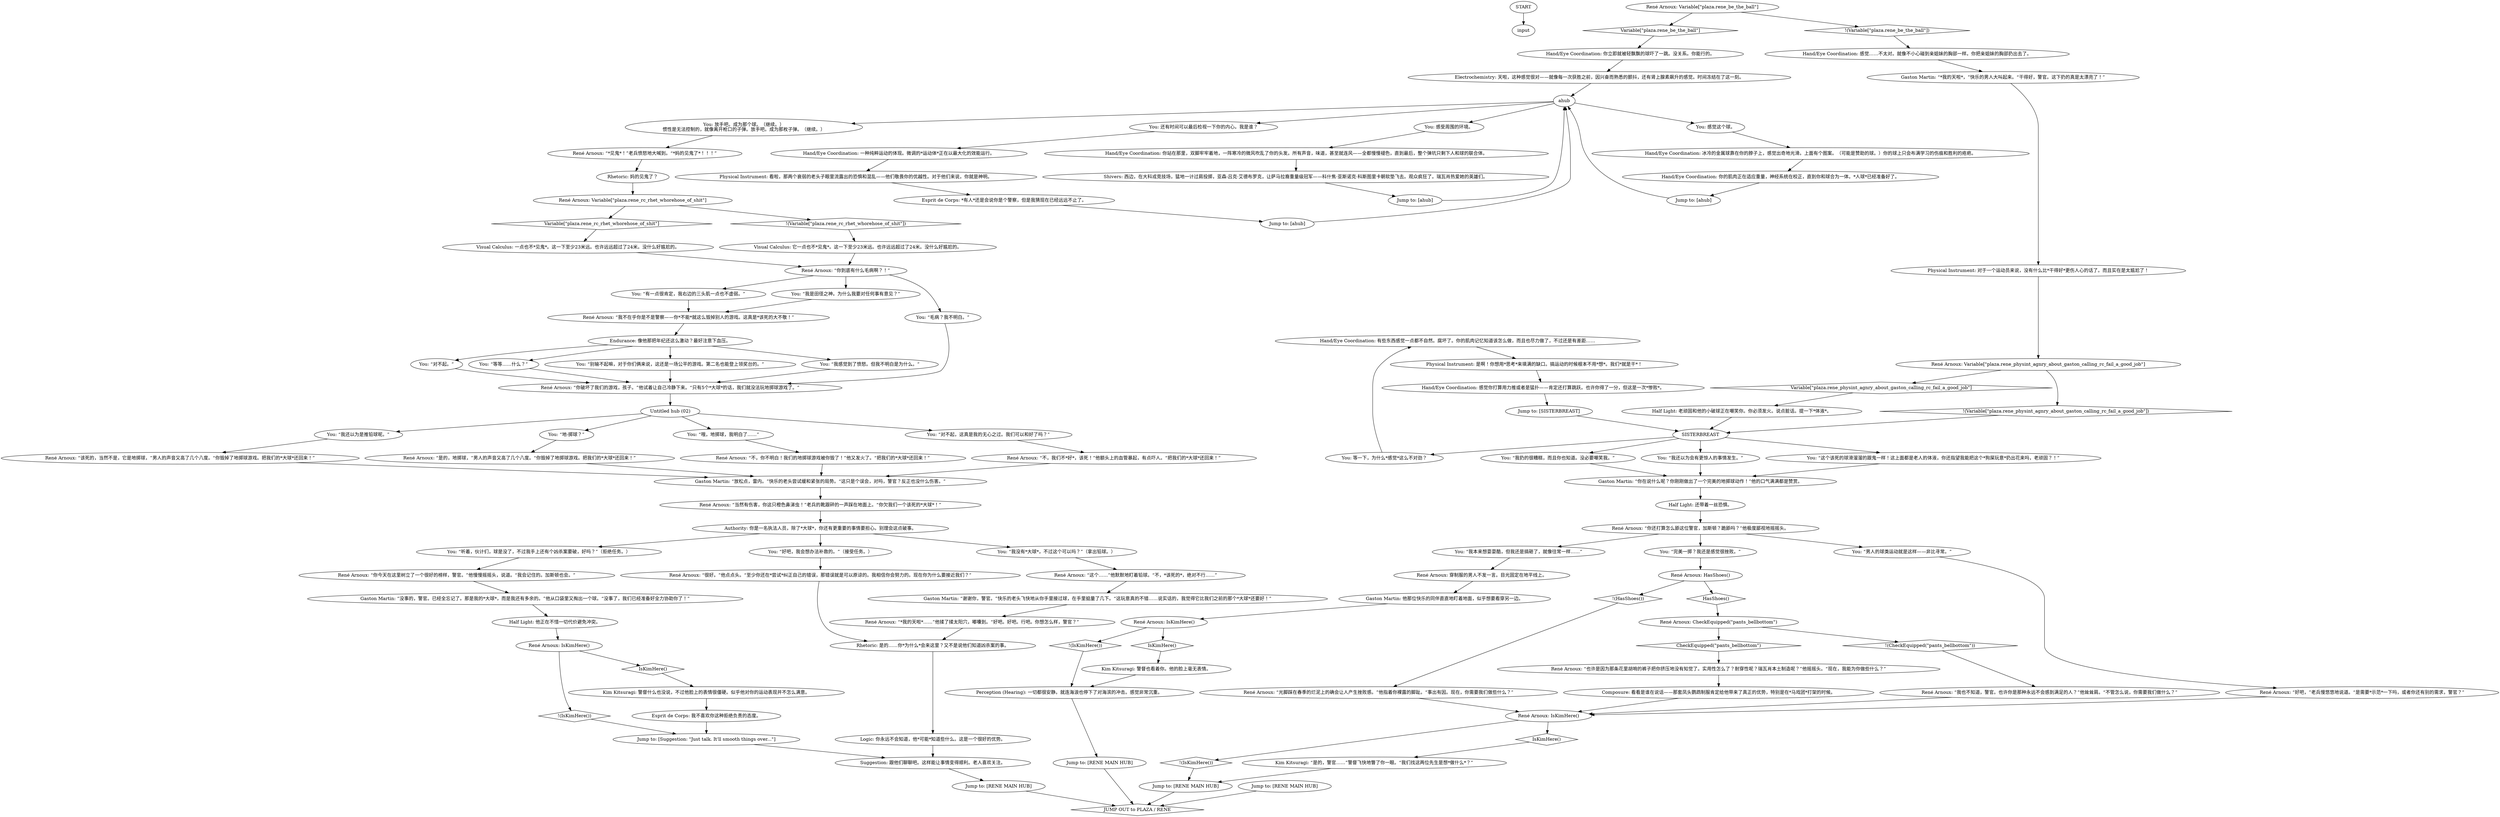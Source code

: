 # PLAZA / RENE PETANQUE
# René pétanque-ball RC.
# ==================================================
digraph G {
	  0 [label="START"];
	  1 [label="input"];
	  2 [label="Hand/Eye Coordination: 有些东西感觉一点都不自然。腐坏了。你的肌肉记忆知道该怎么做，而且也尽力做了，不过还是有差距……"];
	  3 [label="René Arnoux: “你今天在这里树立了一个很好的榜样，警官。”他慢慢摇摇头，说道。“我会记住的。加斯顿也会。”"];
	  4 [label="Jump to: [Suggestion: \"Just talk. It'll smooth things over...\"]"];
	  5 [label="Esprit de Corps: 我不喜欢你这种拒绝负责的态度。"];
	  6 [label="René Arnoux: “*我的天啦*……”他揉了揉太阳穴，嘟囔到。“好吧。好吧。行吧。你想怎么样，警官？”"];
	  7 [label="René Arnoux: Variable[\"plaza.rene_be_the_ball\"]"];
	  8 [label="Variable[\"plaza.rene_be_the_ball\"]", shape=diamond];
	  9 [label="!(Variable[\"plaza.rene_be_the_ball\"])", shape=diamond];
	  10 [label="You: “毛病？我不明白。”"];
	  11 [label="Hand/Eye Coordination: 你立即就被轻飘飘的球吓了一跳。没关系。你能行的。"];
	  12 [label="You: “对不起，这真是我的无心之过。我们可以和好了吗？”"];
	  13 [label="Half Light: 他正在不惜一切代价避免冲突。"];
	  14 [label="You: “我没有*大球*，不过这个可以吗？”（拿出铅球。）"];
	  15 [label="ahub"];
	  16 [label="You: 感觉这个球。"];
	  17 [label="Jump to: [RENE MAIN HUB]"];
	  18 [label="René Arnoux: Variable[\"plaza.rene_physint_agnry_about_gaston_calling_rc_fail_a_good_job\"]"];
	  19 [label="Variable[\"plaza.rene_physint_agnry_about_gaston_calling_rc_fail_a_good_job\"]", shape=diamond];
	  20 [label="!(Variable[\"plaza.rene_physint_agnry_about_gaston_calling_rc_fail_a_good_job\"])", shape=diamond];
	  21 [label="Hand/Eye Coordination: 感觉你打算用力推或者是猛扑——肯定还打算跳跃。也许你得了一分，但这是一次*惨败*。"];
	  22 [label="You: “我感觉到了愤怒。但我不明白是为什么。”"];
	  23 [label="You: “这个该死的球滑溜溜的跟鬼一样！这上面都是老人的体液，你还指望我能把这个*狗屎玩意*扔出花来吗，老顽固？！”"];
	  24 [label="You: “我本来想耍耍酷，但我还是搞砸了，就像往常一样……”"];
	  25 [label="René Arnoux: IsKimHere()"];
	  26 [label="IsKimHere()", shape=diamond];
	  27 [label="!(IsKimHere())", shape=diamond];
	  28 [label="Composure: 看看是谁在说话——那套凤头鹦鹉制服肯定给他带来了真正的优势，特别是在*马戏团*打架的时候。"];
	  29 [label="Hand/Eye Coordination: 冰冷的金属球靠在你的脖子上，感觉出奇地光滑。上面有个图案。（可能是赞助的球。）你的球上只会布满学习的伤痕和胜利的疮疤。"];
	  30 [label="You: “好吧，我会想办法补救的。”（接受任务。）"];
	  31 [label="You: “完美一掷？我还是感觉很挫败。”"];
	  32 [label="You: 感受周围的环境。"];
	  33 [label="René Arnoux: HasShoes()"];
	  34 [label="HasShoes()", shape=diamond];
	  35 [label="!(HasShoes())", shape=diamond];
	  36 [label="You: 等一下，为什么*感觉*这么不对劲？"];
	  37 [label="Jump to: [SISTERBREAST]"];
	  38 [label="René Arnoux: “*见鬼*！”老兵愤怒地大喊到。“*妈的见鬼了*！！！”"];
	  39 [label="Suggestion: 跟他们聊聊吧。这样能让事情变得顺利。老人喜欢关注。"];
	  40 [label="Physical Instrument: 对于一个运动员来说，没有什么比*干得好*更伤人心的话了。而且实在是太尴尬了！"];
	  41 [label="Half Light: 老顽固和他的小破球正在嘲笑你。你必须发火。说点脏话。提一下*体液*。"];
	  42 [label="You: “我还以为是推铅球呢。”"];
	  43 [label="René Arnoux: “也许是因为那条花里胡哨的裤子把你挤压地没有知觉了。实用性怎么了？耐穿性呢？瑞瓦肖本土制造呢？”他摇摇头。“现在，我能为你做些什么？”"];
	  44 [label="René Arnoux: Variable[\"plaza.rene_rc_rhet_whorehose_of_shit\"]"];
	  45 [label="Variable[\"plaza.rene_rc_rhet_whorehose_of_shit\"]", shape=diamond];
	  46 [label="!(Variable[\"plaza.rene_rc_rhet_whorehose_of_shit\"])", shape=diamond];
	  48 [label="René Arnoux: “你还打算怎么舔这位警官，加斯顿？跪舔吗？”他极度鄙视地摇摇头。"];
	  49 [label="Jump to: [ahub]"];
	  50 [label="Rhetoric: 是的……你*为什么*会来这里？又不是说他们知道凶杀案的事。"];
	  51 [label="You: “地-掷球？”"];
	  52 [label="Kim Kitsuragi: 警督什么也没说，不过他脸上的表情很僵硬。似乎他对你的运动表现并不怎么满意。"];
	  53 [label="Gaston Martin: “谢谢你，警官。”快乐的老头飞快地从你手里接过球，在手里掂量了几下。“这玩意真的不错……说实话的，我觉得它比我们之前的那个*大球*还要好！”"];
	  54 [label="René Arnoux: IsKimHere()"];
	  55 [label="IsKimHere()", shape=diamond];
	  56 [label="!(IsKimHere())", shape=diamond];
	  57 [label="Gaston Martin: “没事的，警官。已经全忘记了。那是我的*大球*，而是我还有多余的。”他从口袋里又掏出一个球。“没事了，我们已经准备好全力协助你了！”"];
	  58 [label="You: “对不起。”"];
	  59 [label="René Arnoux: “我也不知道，警官。也许你是那种永远不会感到满足的人？”他耸耸肩。“不管怎么说，你需要我们做什么？”"];
	  60 [label="Hand/Eye Coordination: 你站在那里，双脚牢牢着地，一阵寒冷的微风吹乱了你的头发。所有声音，味道，甚至就连风——全都慢慢褪色，直到最后，整个弹坑只剩下人和球的联合体。"];
	  61 [label="René Arnoux: “你到底有什么毛病啊？！”"];
	  62 [label="Kim Kitsuragi: “是的，警官……”警督飞快地瞥了你一眼。“我们找这两位先生是想*做什么*？”"];
	  63 [label="René Arnoux: “不，你不明白！我们的地掷球游戏被你毁了！”他又发火了。“把我们的*大球*还回来！”"];
	  64 [label="René Arnoux: “不，我们不*好*，该死！”他额头上的血管暴起，有点吓人。“把我们的*大球*还回来！”"];
	  65 [label="René Arnoux: “是的，地掷球，”男人的声音又高了几个八度。“你毁掉了地掷球游戏。把我们的*大球*还回来！”"];
	  66 [label="You: “等等……什么？”"];
	  67 [label="René Arnoux: CheckEquipped(\"pants_bellbottom\")"];
	  68 [label="CheckEquipped(\"pants_bellbottom\")", shape=diamond];
	  69 [label="!(CheckEquipped(\"pants_bellbottom\"))", shape=diamond];
	  70 [label="Gaston Martin: “你在说什么呢？你刚刚做出了一个完美的地掷球动作！”他的口气满满都是赞赏。"];
	  71 [label="René Arnoux: 穿制服的男人不发一言。目光固定在地平线上。"];
	  72 [label="Physical Instrument: 是啊！你想用*思考*来填满的缺口。搞运动的时候根本不用*想*。我们*就是干*！"];
	  73 [label="Authority: 你是一名执法人员，除了*大球*，你还有更重要的事情要担心。别理会这点破事。"];
	  74 [label="René Arnoux: “这个……”他默默地盯着铅球。“不，*该死的*，绝对不行……”"];
	  75 [label="René Arnoux: “好吧，”老兵慢悠悠地说道。“是需要*示范*一下吗，或者你还有别的需求，警官？”"];
	  76 [label="Electrochemistry: 天啦，这种感觉很对——就像每一次获胜之前，因兴奋而熟悉的颤抖，还有肾上腺素飙升的感觉。时间冻结在了这一刻。"];
	  77 [label="Esprit de Corps: *有人*还是会说你是个警察，但是我猜现在已经远远不止了。"];
	  78 [label="You: “我扔的很糟糕，而且你也知道。没必要嘲笑我。”"];
	  79 [label="You: 还有时间可以最后检视一下你的内心。我是谁？"];
	  80 [label="Perception (Hearing): 一切都很安静。就连海浪也停下了对海滨的冲击。感觉非常沉重。"];
	  81 [label="René Arnoux: “该死的，当然不是，它是地掷球，”男人的声音又高了几个八度。“你毁掉了地掷球游戏。把我们的*大球*还回来！”"];
	  82 [label="René Arnoux: IsKimHere()"];
	  83 [label="IsKimHere()", shape=diamond];
	  84 [label="!(IsKimHere())", shape=diamond];
	  85 [label="Untitled hub (02)"];
	  86 [label="You: “别输不起嘛，对于你们俩来说，这还是一场公平的游戏。第二名也能登上领奖台的。”"];
	  87 [label="Hand/Eye Coordination: 一种纯粹运动的体现。微调的*运动体*正在以最大化的效能运行。"];
	  88 [label="Jump to: [RENE MAIN HUB]"];
	  89 [label="Logic: 你永远不会知道，他*可能*知道些什么。这是一个很好的优势。"];
	  90 [label="Endurance: 像他那把年纪还这么激动？最好注意下血压。"];
	  91 [label="Visual Calculus: 一点也不*见鬼*。这一下至少23米远。也许远远超过了24米。没什么好尴尬的。"];
	  92 [label="René Arnoux: “光脚踩在春季的烂泥上的确会让人产生挫败感。”他指着你裸露的脚趾。“事出有因。现在，你需要我们做些什么？”"];
	  93 [label="Hand/Eye Coordination: 你的肌肉正在适应重量，神经系统在校正，直到你和球合为一体。*人球*已经准备好了。"];
	  94 [label="Jump to: [ahub]"];
	  95 [label="You: “我还以为会有更惊人的事情发生。”"];
	  96 [label="SISTERBREAST"];
	  97 [label="Half Light: 还带着一丝恐惧。"];
	  98 [label="You: “有一点很肯定，我右边的三头肌一点也不虚弱。”"];
	  99 [label="René Arnoux: “我不在乎你是不是警察——你*不能*就这么毁掉别人的游戏。这真是*该死的大不敬！”"];
	  100 [label="You: 放手吧。成为那个球。（继续。）\n惯性是无法控制的，就像离开枪口的子弹。放手吧。成为那枚子弹。（继续。）"];
	  101 [label="Physical Instrument: 看啦，那两个衰弱的老头子眼里流露出的恐惧和混乱——他们敬畏你的优越性。对于他们来说，你就是神明。"];
	  102 [label="René Arnoux: “很好。”他点点头。“至少你还在*尝试*纠正自己的错误，那错误就是可以原谅的。我相信你会努力的。现在你为什么要接近我们？”"];
	  103 [label="Gaston Martin: “放松点，雷内。”快乐的老头尝试缓和紧张的局势。“这只是个误会，对吗，警官？反正也没什么伤害。”"];
	  104 [label="Gaston Martin: “*我的天啦*，”快乐的男人大叫起来。“干得好，警官。这下扔的真是太漂亮了！”"];
	  105 [label="You: “男人的球类运动就是这样——非比寻常。”"];
	  106 [label="Visual Calculus: 它一点也不*见鬼*。这一下至少23米远。也许远远超过了24米。没什么好尴尬的。"];
	  107 [label="You: “我是田径之神。为什么我要对任何事有意见？”"];
	  108 [label="Gaston Martin: 他那位快乐的同伴直直地盯着地面，似乎想要看穿另一边。"];
	  109 [label="You: “听着，伙计们，球是没了，不过我手上还有个凶杀案要破，好吗？”（拒绝任务。）"];
	  110 [label="Jump to: [RENE MAIN HUB]"];
	  111 [label="Kim Kitsuragi: 警督也看着你。他的脸上毫无表情。"];
	  112 [label="René Arnoux: “当然有伤害，你这只橙色鼻涕虫！”老兵的靴跟砰的一声踩在地面上。“你欠我们一个该死的*大球*！”"];
	  113 [label="Jump to: [RENE MAIN HUB]"];
	  114 [label="René Arnoux: “你破坏了我们的游戏，孩子。”他试着让自己冷静下来。“只有5个*大球*的话，我们就没法玩地掷球游戏了。”"];
	  115 [label="Shivers: 西边，在大科戎竞技场，猛地一计过肩投掷，亚森-吕克·艾德布罗克，让萨马拉裔重量级冠军——科什焦·亚斯诺克·科斯图里卡朝软垫飞去。观众疯狂了。瑞瓦肖热爱她的英雄们。"];
	  116 [label="You: “哦，地掷球，我明白了……”"];
	  117 [label="Rhetoric: 妈的见鬼了？"];
	  118 [label="Hand/Eye Coordination: 感觉……不太对。就像不小心碰到亲姐妹的胸部一样。你把亲姐妹的胸部扔出去了。"];
	  119 [label="Jump to: [ahub]"];
	  3830486 [label="JUMP OUT to PLAZA / RENE", shape=diamond];
	  0 -> 1
	  2 -> 72
	  3 -> 57
	  4 -> 39
	  5 -> 4
	  6 -> 50
	  7 -> 8
	  7 -> 9
	  8 -> 11
	  9 -> 118
	  10 -> 114
	  11 -> 76
	  12 -> 64
	  13 -> 82
	  14 -> 74
	  15 -> 16
	  15 -> 32
	  15 -> 100
	  15 -> 79
	  16 -> 29
	  17 -> 3830486
	  18 -> 19
	  18 -> 20
	  19 -> 41
	  20 -> 96
	  21 -> 37
	  22 -> 114
	  23 -> 70
	  24 -> 71
	  25 -> 26
	  25 -> 27
	  26 -> 111
	  27 -> 80
	  28 -> 54
	  29 -> 93
	  30 -> 102
	  31 -> 33
	  32 -> 60
	  33 -> 34
	  33 -> 35
	  34 -> 67
	  35 -> 92
	  36 -> 2
	  37 -> 96
	  38 -> 117
	  39 -> 110
	  40 -> 18
	  41 -> 96
	  42 -> 81
	  43 -> 28
	  44 -> 45
	  44 -> 46
	  45 -> 91
	  46 -> 106
	  48 -> 24
	  48 -> 105
	  48 -> 31
	  49 -> 15
	  50 -> 89
	  51 -> 65
	  52 -> 5
	  53 -> 6
	  54 -> 56
	  54 -> 55
	  55 -> 62
	  56 -> 17
	  57 -> 13
	  58 -> 114
	  59 -> 54
	  60 -> 115
	  61 -> 107
	  61 -> 98
	  61 -> 10
	  62 -> 17
	  63 -> 103
	  64 -> 103
	  65 -> 103
	  66 -> 114
	  67 -> 68
	  67 -> 69
	  68 -> 43
	  69 -> 59
	  70 -> 97
	  71 -> 108
	  72 -> 21
	  73 -> 109
	  73 -> 14
	  73 -> 30
	  74 -> 53
	  75 -> 54
	  76 -> 15
	  77 -> 49
	  78 -> 70
	  79 -> 87
	  80 -> 88
	  81 -> 103
	  82 -> 83
	  82 -> 84
	  83 -> 52
	  84 -> 4
	  85 -> 116
	  85 -> 42
	  85 -> 51
	  85 -> 12
	  86 -> 114
	  87 -> 101
	  88 -> 3830486
	  89 -> 39
	  90 -> 86
	  90 -> 58
	  90 -> 66
	  90 -> 22
	  91 -> 61
	  92 -> 54
	  93 -> 94
	  94 -> 15
	  95 -> 70
	  96 -> 36
	  96 -> 23
	  96 -> 78
	  96 -> 95
	  97 -> 48
	  98 -> 99
	  99 -> 90
	  100 -> 38
	  101 -> 77
	  102 -> 50
	  103 -> 112
	  104 -> 40
	  105 -> 75
	  106 -> 61
	  107 -> 99
	  108 -> 25
	  109 -> 3
	  110 -> 3830486
	  111 -> 80
	  112 -> 73
	  113 -> 3830486
	  114 -> 85
	  115 -> 119
	  116 -> 63
	  117 -> 44
	  118 -> 104
	  119 -> 15
}

